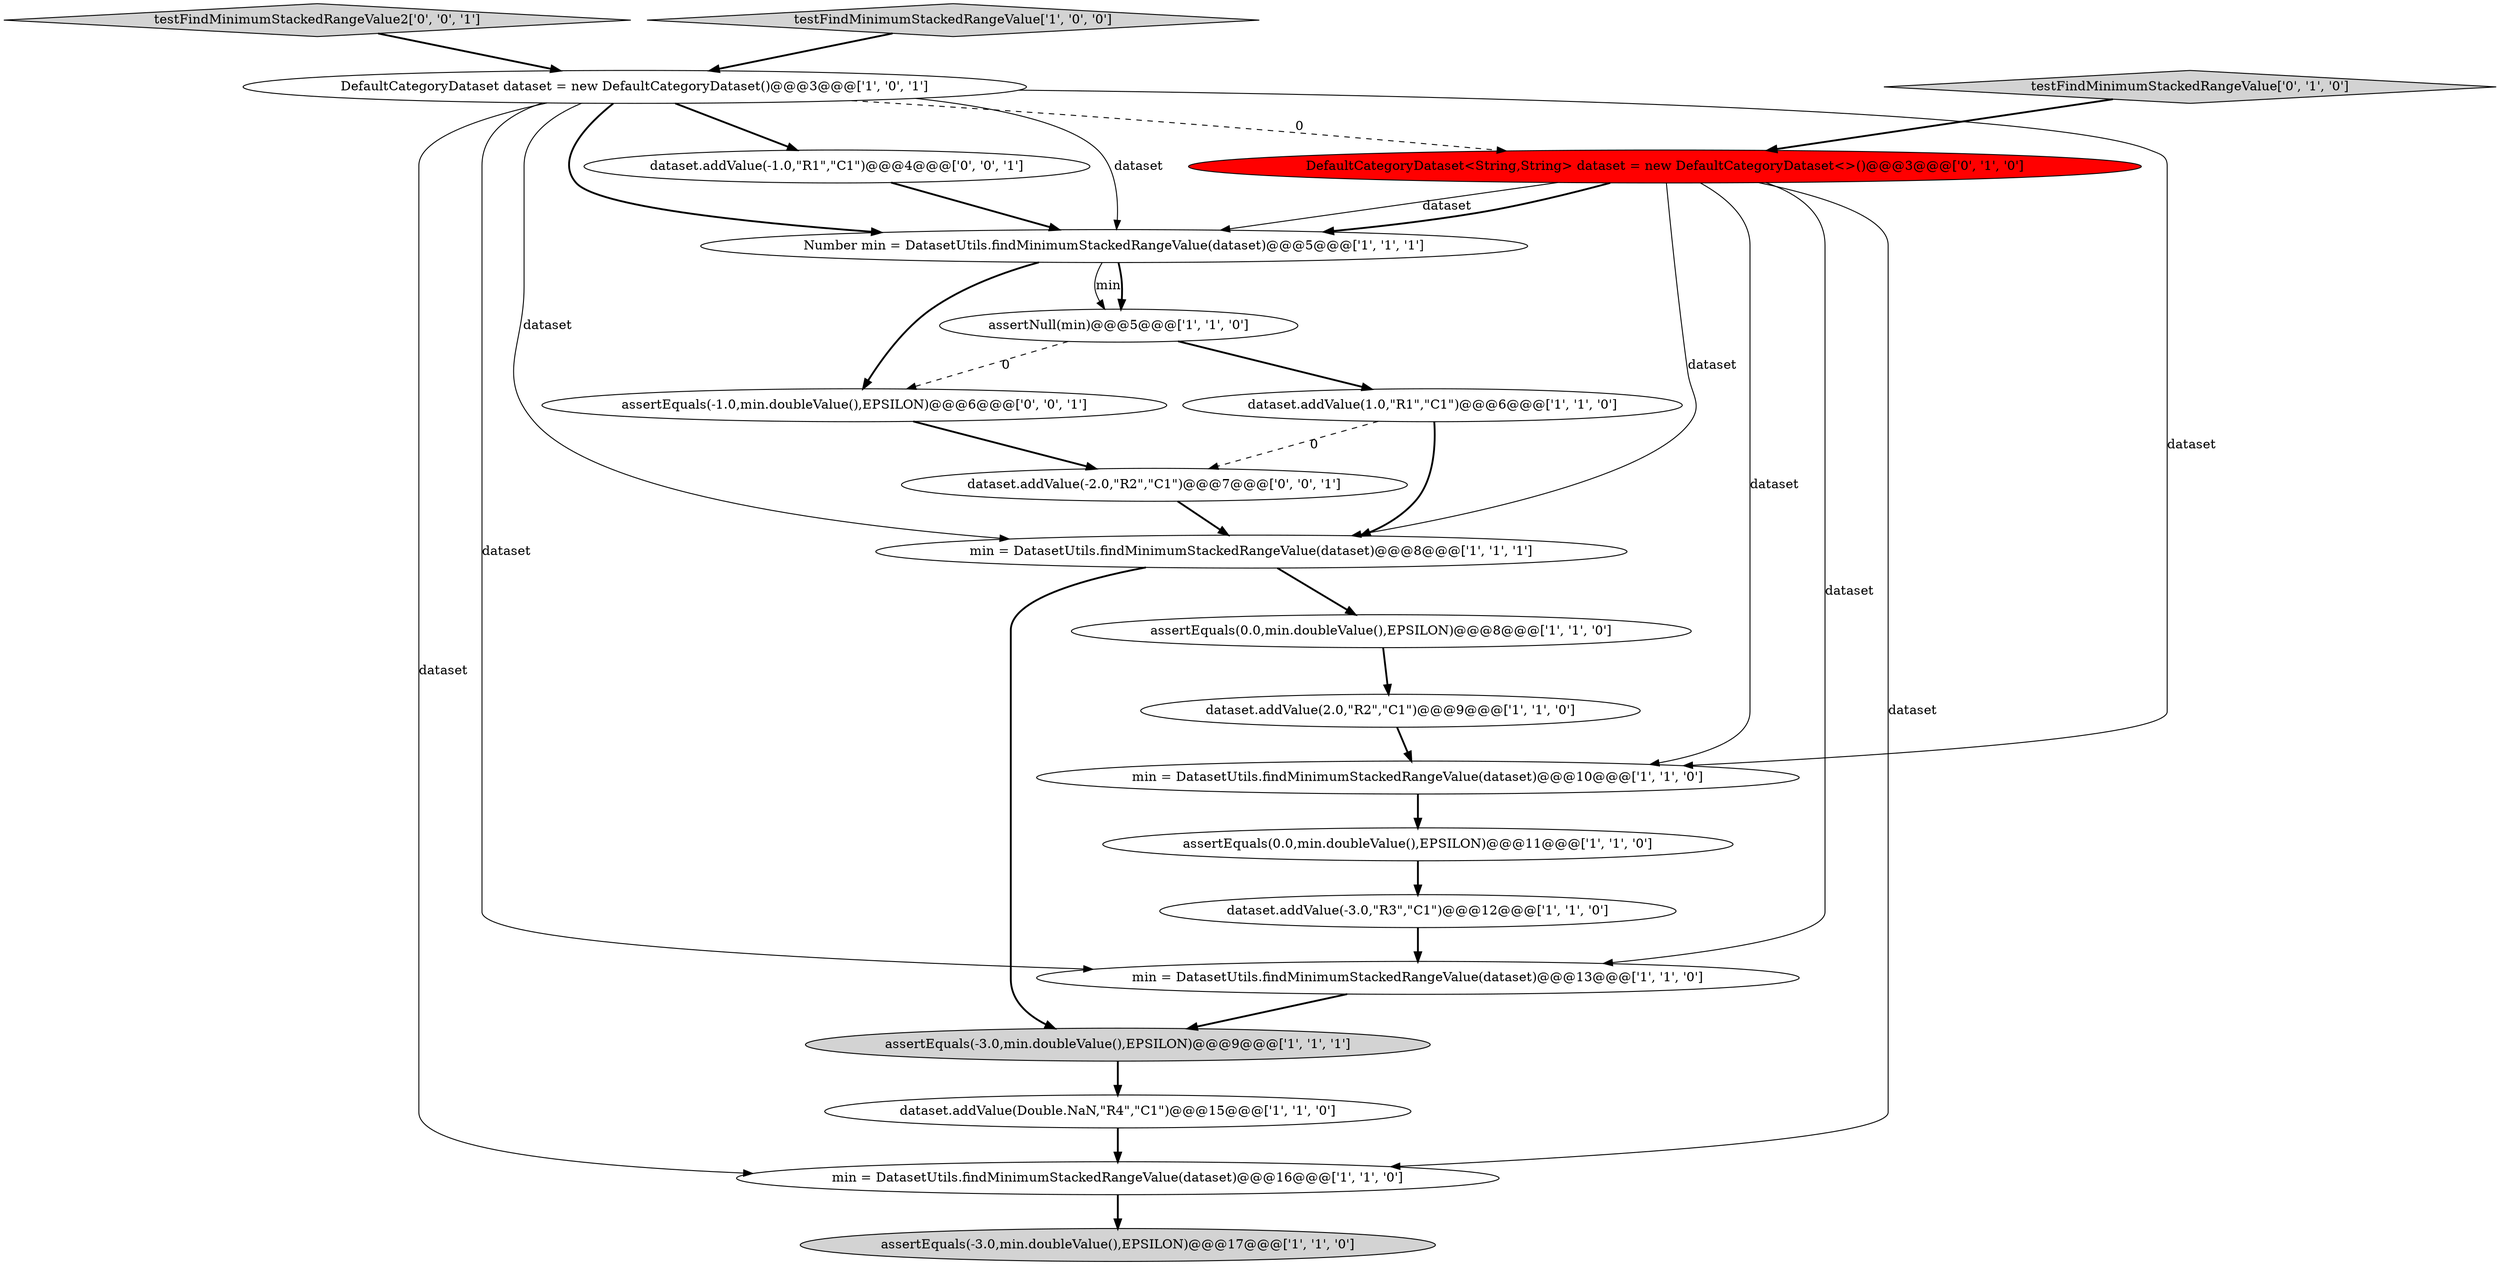 digraph {
8 [style = filled, label = "assertEquals(-3.0,min.doubleValue(),EPSILON)@@@17@@@['1', '1', '0']", fillcolor = lightgray, shape = ellipse image = "AAA0AAABBB1BBB"];
10 [style = filled, label = "assertEquals(-3.0,min.doubleValue(),EPSILON)@@@9@@@['1', '1', '1']", fillcolor = lightgray, shape = ellipse image = "AAA0AAABBB1BBB"];
21 [style = filled, label = "testFindMinimumStackedRangeValue2['0', '0', '1']", fillcolor = lightgray, shape = diamond image = "AAA0AAABBB3BBB"];
11 [style = filled, label = "min = DatasetUtils.findMinimumStackedRangeValue(dataset)@@@16@@@['1', '1', '0']", fillcolor = white, shape = ellipse image = "AAA0AAABBB1BBB"];
1 [style = filled, label = "DefaultCategoryDataset dataset = new DefaultCategoryDataset()@@@3@@@['1', '0', '1']", fillcolor = white, shape = ellipse image = "AAA0AAABBB1BBB"];
15 [style = filled, label = "dataset.addValue(1.0,\"R1\",\"C1\")@@@6@@@['1', '1', '0']", fillcolor = white, shape = ellipse image = "AAA0AAABBB1BBB"];
12 [style = filled, label = "assertEquals(0.0,min.doubleValue(),EPSILON)@@@8@@@['1', '1', '0']", fillcolor = white, shape = ellipse image = "AAA0AAABBB1BBB"];
2 [style = filled, label = "dataset.addValue(Double.NaN,\"R4\",\"C1\")@@@15@@@['1', '1', '0']", fillcolor = white, shape = ellipse image = "AAA0AAABBB1BBB"];
13 [style = filled, label = "dataset.addValue(-3.0,\"R3\",\"C1\")@@@12@@@['1', '1', '0']", fillcolor = white, shape = ellipse image = "AAA0AAABBB1BBB"];
6 [style = filled, label = "assertNull(min)@@@5@@@['1', '1', '0']", fillcolor = white, shape = ellipse image = "AAA0AAABBB1BBB"];
9 [style = filled, label = "dataset.addValue(2.0,\"R2\",\"C1\")@@@9@@@['1', '1', '0']", fillcolor = white, shape = ellipse image = "AAA0AAABBB1BBB"];
16 [style = filled, label = "DefaultCategoryDataset<String,String> dataset = new DefaultCategoryDataset<>()@@@3@@@['0', '1', '0']", fillcolor = red, shape = ellipse image = "AAA1AAABBB2BBB"];
20 [style = filled, label = "dataset.addValue(-1.0,\"R1\",\"C1\")@@@4@@@['0', '0', '1']", fillcolor = white, shape = ellipse image = "AAA0AAABBB3BBB"];
7 [style = filled, label = "testFindMinimumStackedRangeValue['1', '0', '0']", fillcolor = lightgray, shape = diamond image = "AAA0AAABBB1BBB"];
14 [style = filled, label = "Number min = DatasetUtils.findMinimumStackedRangeValue(dataset)@@@5@@@['1', '1', '1']", fillcolor = white, shape = ellipse image = "AAA0AAABBB1BBB"];
0 [style = filled, label = "min = DatasetUtils.findMinimumStackedRangeValue(dataset)@@@8@@@['1', '1', '1']", fillcolor = white, shape = ellipse image = "AAA0AAABBB1BBB"];
3 [style = filled, label = "min = DatasetUtils.findMinimumStackedRangeValue(dataset)@@@13@@@['1', '1', '0']", fillcolor = white, shape = ellipse image = "AAA0AAABBB1BBB"];
4 [style = filled, label = "min = DatasetUtils.findMinimumStackedRangeValue(dataset)@@@10@@@['1', '1', '0']", fillcolor = white, shape = ellipse image = "AAA0AAABBB1BBB"];
19 [style = filled, label = "dataset.addValue(-2.0,\"R2\",\"C1\")@@@7@@@['0', '0', '1']", fillcolor = white, shape = ellipse image = "AAA0AAABBB3BBB"];
18 [style = filled, label = "assertEquals(-1.0,min.doubleValue(),EPSILON)@@@6@@@['0', '0', '1']", fillcolor = white, shape = ellipse image = "AAA0AAABBB3BBB"];
5 [style = filled, label = "assertEquals(0.0,min.doubleValue(),EPSILON)@@@11@@@['1', '1', '0']", fillcolor = white, shape = ellipse image = "AAA0AAABBB1BBB"];
17 [style = filled, label = "testFindMinimumStackedRangeValue['0', '1', '0']", fillcolor = lightgray, shape = diamond image = "AAA0AAABBB2BBB"];
16->0 [style = solid, label="dataset"];
16->14 [style = solid, label="dataset"];
7->1 [style = bold, label=""];
1->11 [style = solid, label="dataset"];
9->4 [style = bold, label=""];
0->12 [style = bold, label=""];
18->19 [style = bold, label=""];
1->20 [style = bold, label=""];
20->14 [style = bold, label=""];
15->19 [style = dashed, label="0"];
12->9 [style = bold, label=""];
16->3 [style = solid, label="dataset"];
6->15 [style = bold, label=""];
19->0 [style = bold, label=""];
6->18 [style = dashed, label="0"];
3->10 [style = bold, label=""];
0->10 [style = bold, label=""];
1->3 [style = solid, label="dataset"];
13->3 [style = bold, label=""];
1->16 [style = dashed, label="0"];
15->0 [style = bold, label=""];
5->13 [style = bold, label=""];
21->1 [style = bold, label=""];
16->11 [style = solid, label="dataset"];
1->14 [style = solid, label="dataset"];
11->8 [style = bold, label=""];
1->4 [style = solid, label="dataset"];
16->14 [style = bold, label=""];
1->14 [style = bold, label=""];
10->2 [style = bold, label=""];
14->18 [style = bold, label=""];
14->6 [style = solid, label="min"];
16->4 [style = solid, label="dataset"];
4->5 [style = bold, label=""];
14->6 [style = bold, label=""];
1->0 [style = solid, label="dataset"];
2->11 [style = bold, label=""];
17->16 [style = bold, label=""];
}
